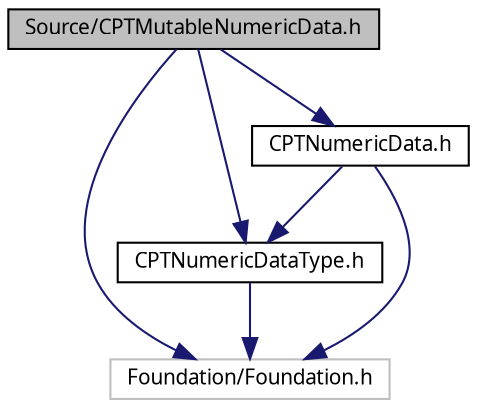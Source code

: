 digraph G
{
  bgcolor="transparent";
  edge [fontname="Lucinda Grande",fontsize="10",labelfontname="Lucinda Grande",labelfontsize="10"];
  node [fontname="Lucinda Grande",fontsize="10",shape=record];
  Node1 [label="Source/CPTMutableNumericData.h",height=0.2,width=0.4,color="black", fillcolor="grey75", style="filled" fontcolor="black"];
  Node1 -> Node2 [color="midnightblue",fontsize="10",style="solid",fontname="Lucinda Grande"];
  Node2 [label="CPTNumericDataType.h",height=0.2,width=0.4,color="black",URL="$_c_p_t_numeric_data_type_8h.html"];
  Node2 -> Node3 [color="midnightblue",fontsize="10",style="solid",fontname="Lucinda Grande"];
  Node3 [label="Foundation/Foundation.h",height=0.2,width=0.4,color="grey75"];
  Node1 -> Node3 [color="midnightblue",fontsize="10",style="solid",fontname="Lucinda Grande"];
  Node1 -> Node4 [color="midnightblue",fontsize="10",style="solid",fontname="Lucinda Grande"];
  Node4 [label="CPTNumericData.h",height=0.2,width=0.4,color="black",URL="$_c_p_t_numeric_data_8h.html"];
  Node4 -> Node3 [color="midnightblue",fontsize="10",style="solid",fontname="Lucinda Grande"];
  Node4 -> Node2 [color="midnightblue",fontsize="10",style="solid",fontname="Lucinda Grande"];
}
